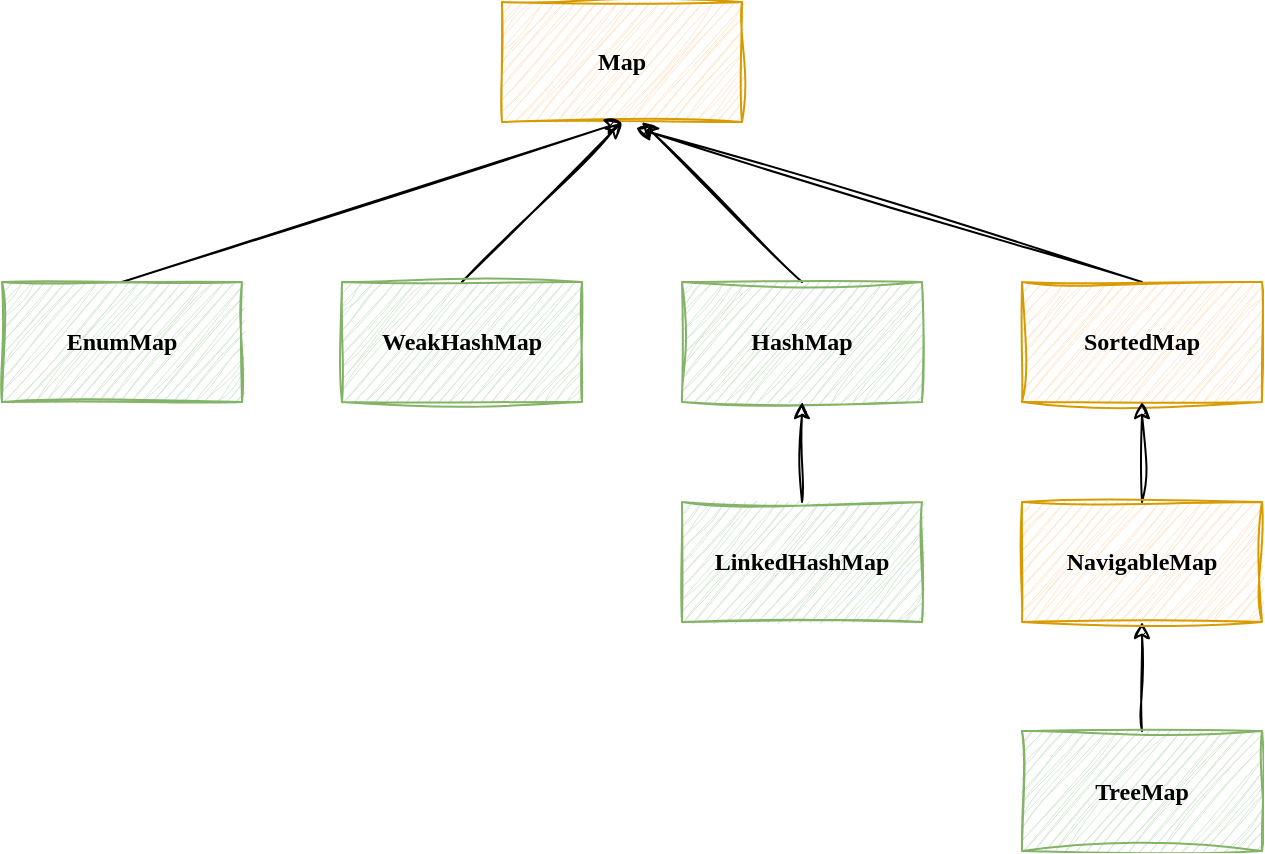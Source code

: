 <mxfile version="21.0.2" type="device"><diagram name="Страница 1" id="qwqn4ngsN6dXvYojrtwc"><mxGraphModel dx="2261" dy="767" grid="1" gridSize="10" guides="1" tooltips="1" connect="1" arrows="1" fold="1" page="1" pageScale="1" pageWidth="827" pageHeight="1169" math="0" shadow="0"><root><mxCell id="0"/><mxCell id="1" parent="0"/><mxCell id="oV4N29hghooFUhAbXonl-1" value="&lt;pre&gt;&lt;font face=&quot;Comic Sans MS&quot;&gt;Map&lt;/font&gt;&lt;/pre&gt;" style="rounded=0;whiteSpace=wrap;html=1;sketch=1;curveFitting=1;jiggle=2;fillColor=#ffe6cc;strokeColor=#d79b00;fontStyle=1" parent="1" vertex="1"><mxGeometry x="10" y="190" width="120" height="60" as="geometry"/></mxCell><mxCell id="oV4N29hghooFUhAbXonl-8" style="edgeStyle=none;rounded=0;orthogonalLoop=1;jettySize=auto;html=1;exitX=0.5;exitY=0;exitDx=0;exitDy=0;sketch=1;curveFitting=1;jiggle=2;fontStyle=1;entryX=0.558;entryY=1.05;entryDx=0;entryDy=0;entryPerimeter=0;" parent="1" source="oV4N29hghooFUhAbXonl-5" edge="1" target="oV4N29hghooFUhAbXonl-1"><mxGeometry relative="1" as="geometry"><mxPoint x="160" y="250" as="targetPoint"/></mxGeometry></mxCell><mxCell id="oV4N29hghooFUhAbXonl-5" value="&lt;pre style=&quot;border-color: var(--border-color);&quot;&gt;&lt;font face=&quot;Comic Sans MS&quot;&gt;SortedMap&lt;/font&gt;&lt;/pre&gt;" style="rounded=0;whiteSpace=wrap;html=1;sketch=1;curveFitting=1;jiggle=2;fillColor=#ffe6cc;strokeColor=#d79b00;fontStyle=1" parent="1" vertex="1"><mxGeometry x="270" y="330" width="120" height="60" as="geometry"/></mxCell><mxCell id="wv504MP3khVhwljGGc9c-6" style="rounded=0;orthogonalLoop=1;jettySize=auto;html=1;exitX=0.5;exitY=0;exitDx=0;exitDy=0;entryX=0.5;entryY=1;entryDx=0;entryDy=0;sketch=1;curveFitting=1;jiggle=2;" edge="1" parent="1" source="oV4N29hghooFUhAbXonl-9" target="oV4N29hghooFUhAbXonl-1"><mxGeometry relative="1" as="geometry"/></mxCell><mxCell id="oV4N29hghooFUhAbXonl-9" value="&lt;pre style=&quot;border-color: var(--border-color);&quot;&gt;&lt;font face=&quot;Comic Sans MS&quot;&gt;EnumMap&lt;/font&gt;&lt;/pre&gt;" style="rounded=0;whiteSpace=wrap;html=1;fillStyle=auto;sketch=1;curveFitting=1;jiggle=2;fillColor=#d5e8d4;strokeColor=#82b366;fontStyle=1" parent="1" vertex="1"><mxGeometry x="-240" y="330" width="120" height="60" as="geometry"/></mxCell><mxCell id="wv504MP3khVhwljGGc9c-4" style="rounded=0;orthogonalLoop=1;jettySize=auto;html=1;exitX=0.5;exitY=0;exitDx=0;exitDy=0;sketch=1;curveFitting=1;jiggle=2;" edge="1" parent="1" source="oV4N29hghooFUhAbXonl-10"><mxGeometry relative="1" as="geometry"><mxPoint x="80" y="250" as="targetPoint"/></mxGeometry></mxCell><mxCell id="oV4N29hghooFUhAbXonl-10" value="&lt;pre style=&quot;border-color: var(--border-color);&quot;&gt;&lt;font face=&quot;Comic Sans MS&quot;&gt;HashMap&lt;/font&gt;&lt;/pre&gt;" style="rounded=0;whiteSpace=wrap;html=1;fillStyle=auto;sketch=1;curveFitting=1;jiggle=2;fillColor=#d5e8d4;strokeColor=#82b366;fontStyle=1" parent="1" vertex="1"><mxGeometry x="100" y="330" width="120" height="60" as="geometry"/></mxCell><mxCell id="wv504MP3khVhwljGGc9c-3" style="edgeStyle=orthogonalEdgeStyle;rounded=0;orthogonalLoop=1;jettySize=auto;html=1;exitX=0.5;exitY=0;exitDx=0;exitDy=0;entryX=0.5;entryY=1;entryDx=0;entryDy=0;sketch=1;curveFitting=1;jiggle=2;" edge="1" parent="1" source="oV4N29hghooFUhAbXonl-12" target="oV4N29hghooFUhAbXonl-10"><mxGeometry relative="1" as="geometry"/></mxCell><mxCell id="oV4N29hghooFUhAbXonl-12" value="&lt;pre style=&quot;border-color: var(--border-color);&quot;&gt;&lt;font face=&quot;Comic Sans MS&quot;&gt;LinkedHashMap&lt;/font&gt;&lt;/pre&gt;" style="rounded=0;whiteSpace=wrap;html=1;fillStyle=auto;sketch=1;curveFitting=1;jiggle=2;fillColor=#d5e8d4;strokeColor=#82b366;fontStyle=1" parent="1" vertex="1"><mxGeometry x="100" y="440" width="120" height="60" as="geometry"/></mxCell><mxCell id="wv504MP3khVhwljGGc9c-5" style="rounded=0;orthogonalLoop=1;jettySize=auto;html=1;exitX=0.5;exitY=0;exitDx=0;exitDy=0;entryX=0.5;entryY=1;entryDx=0;entryDy=0;sketch=1;curveFitting=1;jiggle=2;" edge="1" parent="1" source="oV4N29hghooFUhAbXonl-13" target="oV4N29hghooFUhAbXonl-1"><mxGeometry relative="1" as="geometry"/></mxCell><mxCell id="oV4N29hghooFUhAbXonl-13" value="&lt;pre style=&quot;border-color: var(--border-color);&quot;&gt;&lt;font face=&quot;Comic Sans MS&quot;&gt;WeakHashMap&lt;/font&gt;&lt;/pre&gt;" style="rounded=0;whiteSpace=wrap;html=1;fillStyle=auto;sketch=1;curveFitting=1;jiggle=2;fillColor=#d5e8d4;strokeColor=#82b366;fontStyle=1" parent="1" vertex="1"><mxGeometry x="-70" y="330" width="120" height="60" as="geometry"/></mxCell><mxCell id="wv504MP3khVhwljGGc9c-7" style="edgeStyle=orthogonalEdgeStyle;rounded=0;orthogonalLoop=1;jettySize=auto;html=1;exitX=0.5;exitY=0;exitDx=0;exitDy=0;entryX=0.5;entryY=1;entryDx=0;entryDy=0;sketch=1;curveFitting=1;jiggle=2;" edge="1" parent="1" source="oV4N29hghooFUhAbXonl-15" target="oV4N29hghooFUhAbXonl-17"><mxGeometry relative="1" as="geometry"/></mxCell><mxCell id="oV4N29hghooFUhAbXonl-15" value="&lt;pre style=&quot;border-color: var(--border-color);&quot;&gt;&lt;font face=&quot;Comic Sans MS&quot;&gt;TreeMap&lt;/font&gt;&lt;/pre&gt;" style="rounded=0;whiteSpace=wrap;html=1;fillStyle=auto;sketch=1;curveFitting=1;jiggle=2;fillColor=#d5e8d4;strokeColor=#82b366;fontStyle=1" parent="1" vertex="1"><mxGeometry x="270" y="554.5" width="120" height="60" as="geometry"/></mxCell><mxCell id="oV4N29hghooFUhAbXonl-30" style="edgeStyle=none;rounded=0;sketch=1;orthogonalLoop=1;jettySize=auto;html=1;exitX=0.5;exitY=0;exitDx=0;exitDy=0;entryX=0.5;entryY=1;entryDx=0;entryDy=0;fontFamily=Comic Sans MS;curveFitting=1;jiggle=2;" parent="1" source="oV4N29hghooFUhAbXonl-17" target="oV4N29hghooFUhAbXonl-5" edge="1"><mxGeometry relative="1" as="geometry"/></mxCell><mxCell id="oV4N29hghooFUhAbXonl-17" value="&lt;pre style=&quot;border-color: var(--border-color);&quot;&gt;&lt;font face=&quot;Comic Sans MS&quot;&gt;NavigableMap&lt;/font&gt;&lt;/pre&gt;" style="rounded=0;whiteSpace=wrap;html=1;fillStyle=auto;sketch=1;curveFitting=1;jiggle=2;fillColor=#ffe6cc;strokeColor=#d79b00;fontStyle=1" parent="1" vertex="1"><mxGeometry x="270" y="440" width="120" height="60" as="geometry"/></mxCell></root></mxGraphModel></diagram></mxfile>